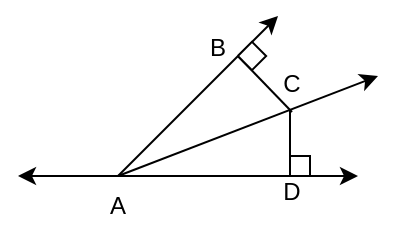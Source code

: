 <mxfile>
    <diagram id="awDi6WdRDRMApSER6JEg" name="Page-1">
        <mxGraphModel dx="768" dy="447" grid="1" gridSize="10" guides="1" tooltips="1" connect="1" arrows="1" fold="1" page="1" pageScale="1" pageWidth="850" pageHeight="1100" math="0" shadow="0">
            <root>
                <mxCell id="0"/>
                <mxCell id="1" parent="0"/>
                <mxCell id="2" value="" style="endArrow=classic;html=1;" parent="1" edge="1">
                    <mxGeometry width="50" height="50" relative="1" as="geometry">
                        <mxPoint x="160" y="160" as="sourcePoint"/>
                        <mxPoint x="240" y="80" as="targetPoint"/>
                    </mxGeometry>
                </mxCell>
                <mxCell id="3" value="" style="endArrow=classic;startArrow=classic;html=1;" parent="1" edge="1">
                    <mxGeometry width="50" height="50" relative="1" as="geometry">
                        <mxPoint x="110" y="160" as="sourcePoint"/>
                        <mxPoint x="280" y="160" as="targetPoint"/>
                    </mxGeometry>
                </mxCell>
                <mxCell id="4" value="" style="endArrow=classic;html=1;" parent="1" edge="1">
                    <mxGeometry width="50" height="50" relative="1" as="geometry">
                        <mxPoint x="160" y="160" as="sourcePoint"/>
                        <mxPoint x="290" y="110" as="targetPoint"/>
                    </mxGeometry>
                </mxCell>
                <mxCell id="5" value="A" style="text;html=1;strokeColor=none;fillColor=none;align=center;verticalAlign=middle;whiteSpace=wrap;rounded=0;" parent="1" vertex="1">
                    <mxGeometry x="130" y="160" width="60" height="30" as="geometry"/>
                </mxCell>
                <mxCell id="7" value="D" style="text;html=1;strokeColor=none;fillColor=none;align=center;verticalAlign=middle;whiteSpace=wrap;rounded=0;" parent="1" vertex="1">
                    <mxGeometry x="242" y="153" width="10" height="30" as="geometry"/>
                </mxCell>
                <mxCell id="9" value="" style="endArrow=none;html=1;exitX=0;exitY=1;exitDx=0;exitDy=0;" parent="1" source="12" edge="1">
                    <mxGeometry width="50" height="50" relative="1" as="geometry">
                        <mxPoint x="217" y="98" as="sourcePoint"/>
                        <mxPoint x="247" y="128" as="targetPoint"/>
                    </mxGeometry>
                </mxCell>
                <mxCell id="12" value="" style="swimlane;startSize=10;rotation=45;" parent="1" vertex="1">
                    <mxGeometry x="222" y="95" width="10" height="10" as="geometry"/>
                </mxCell>
                <mxCell id="13" value="" style="swimlane;startSize=10;rotation=0;" parent="1" vertex="1">
                    <mxGeometry x="246" y="150" width="10" height="10" as="geometry"/>
                </mxCell>
                <mxCell id="15" value="" style="endArrow=none;html=1;exitX=0;exitY=1;exitDx=0;exitDy=0;" parent="1" edge="1">
                    <mxGeometry width="50" height="50" relative="1" as="geometry">
                        <mxPoint x="245.999" y="127" as="sourcePoint"/>
                        <mxPoint x="246" y="160" as="targetPoint"/>
                    </mxGeometry>
                </mxCell>
                <mxCell id="17" value="B" style="text;html=1;strokeColor=none;fillColor=none;align=center;verticalAlign=middle;whiteSpace=wrap;rounded=0;" parent="1" vertex="1">
                    <mxGeometry x="180" y="81" width="60" height="30" as="geometry"/>
                </mxCell>
                <mxCell id="18" value="C" style="text;html=1;strokeColor=none;fillColor=none;align=center;verticalAlign=middle;whiteSpace=wrap;rounded=0;" parent="1" vertex="1">
                    <mxGeometry x="217" y="99" width="60" height="30" as="geometry"/>
                </mxCell>
            </root>
        </mxGraphModel>
    </diagram>
</mxfile>
